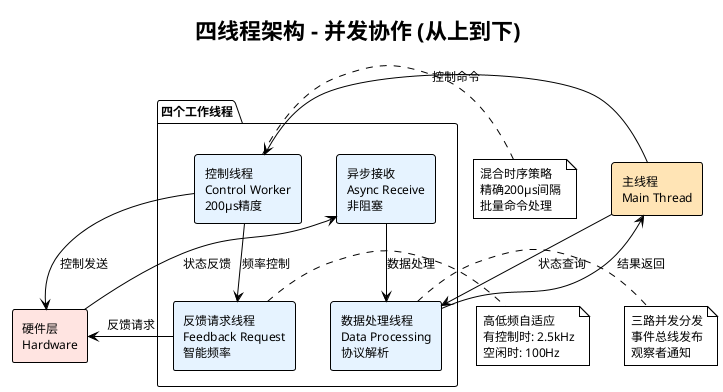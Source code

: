 @startuml Thread_Architecture
!theme plain
title 四线程架构 - 并发协作 (从上到下)

skinparam backgroundColor #FFFFFF
skinparam defaultFontSize 12

rectangle "主线程\nMain Thread" as Main #FFE4B5

package "四个工作线程" {
    rectangle "控制线程\nControl Worker\n200μs精度" as Control #E6F3FF
    rectangle "数据处理线程\nData Processing\n协议解析" as Process #E6F3FF
    rectangle "反馈请求线程\nFeedback Request\n智能频率" as Feedback #E6F3FF
    rectangle "异步接收\nAsync Receive\n非阻塞" as Receive #E6F3FF
}

rectangle "硬件层\nHardware" as Hardware #FFE4E1

Main --> Control : 控制命令
Main --> Process : 状态查询

Control --> Hardware : 控制发送
Hardware --> Receive : 状态反馈
Receive --> Process : 数据处理
Process --> Main : 结果返回

Feedback --> Hardware : 反馈请求
Control --> Feedback : 频率控制

note right of Control
混合时序策略
精确200μs间隔
批量命令处理
end note

note right of Process
三路并发分发
事件总线发布
观察者通知
end note

note right of Feedback
高低频自适应
有控制时: 2.5kHz
空闲时: 100Hz
end note

@enduml
